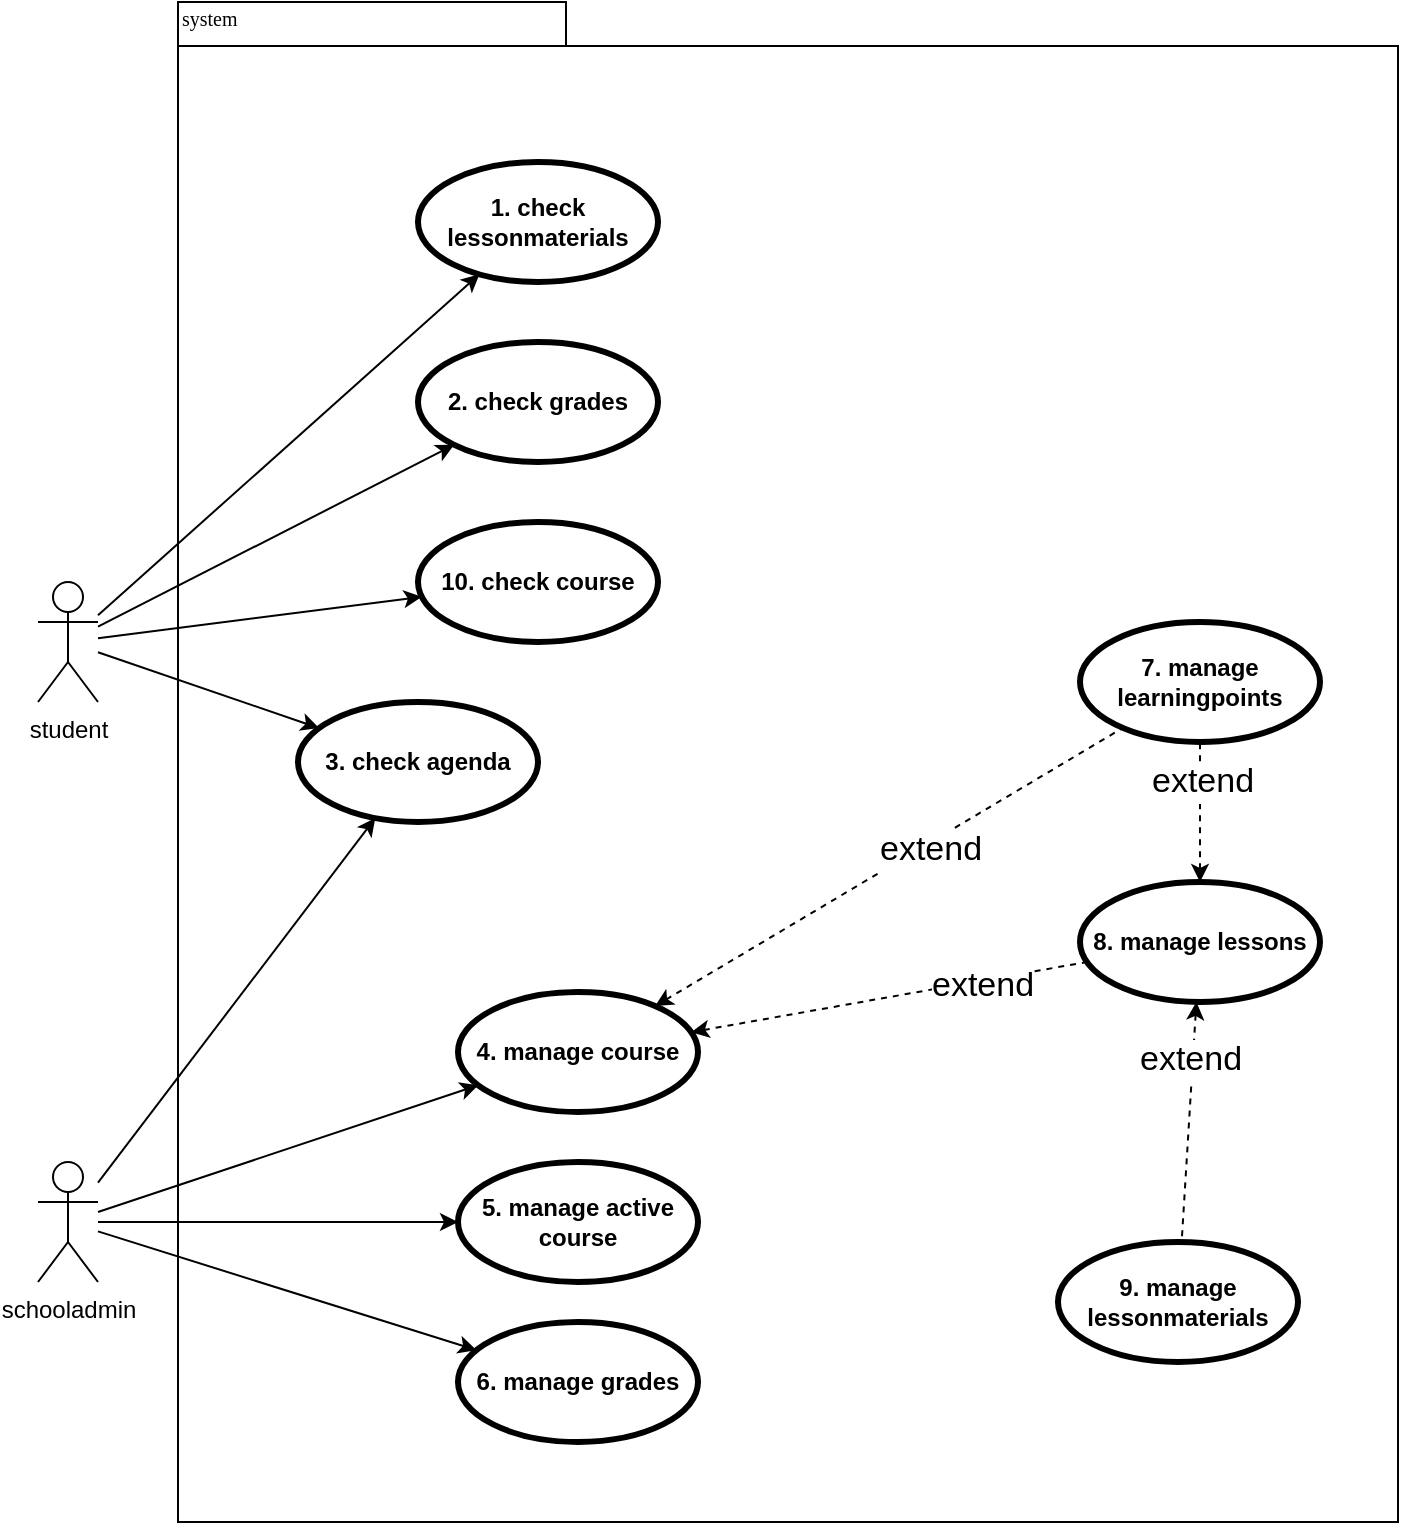 <mxfile version="15.4.0" type="device"><diagram name="Page-1" id="b5b7bab2-c9e2-2cf4-8b2a-24fd1a2a6d21"><mxGraphModel dx="1086" dy="821" grid="1" gridSize="10" guides="1" tooltips="1" connect="1" arrows="1" fold="1" page="1" pageScale="1" pageWidth="827" pageHeight="1169" background="none" math="0" shadow="0"><root><mxCell id="0"/><mxCell id="1" parent="0"/><mxCell id="6e0c8c40b5770093-72" value="" style="shape=folder;fontStyle=1;spacingTop=10;tabWidth=194;tabHeight=22;tabPosition=left;html=1;rounded=0;shadow=0;comic=0;labelBackgroundColor=none;strokeWidth=1;fillColor=none;fontFamily=Verdana;fontSize=10;align=center;" parent="1" vertex="1"><mxGeometry x="440" y="90" width="610" height="760" as="geometry"/></mxCell><mxCell id="6e0c8c40b5770093-73" value="system" style="text;html=1;align=left;verticalAlign=top;spacingTop=-4;fontSize=10;fontFamily=Verdana" parent="1" vertex="1"><mxGeometry x="440" y="90" width="130" height="20" as="geometry"/></mxCell><mxCell id="IXdXM9mMUdKJUAoANSnt-32" style="edgeStyle=none;rounded=0;orthogonalLoop=1;jettySize=auto;html=1;" parent="1" source="IXdXM9mMUdKJUAoANSnt-1" target="IXdXM9mMUdKJUAoANSnt-30" edge="1"><mxGeometry relative="1" as="geometry"/></mxCell><mxCell id="IXdXM9mMUdKJUAoANSnt-36" style="edgeStyle=none;rounded=0;orthogonalLoop=1;jettySize=auto;html=1;" parent="1" source="IXdXM9mMUdKJUAoANSnt-1" target="IXdXM9mMUdKJUAoANSnt-35" edge="1"><mxGeometry relative="1" as="geometry"/></mxCell><mxCell id="IXdXM9mMUdKJUAoANSnt-38" style="edgeStyle=none;rounded=0;orthogonalLoop=1;jettySize=auto;html=1;" parent="1" source="IXdXM9mMUdKJUAoANSnt-1" target="IXdXM9mMUdKJUAoANSnt-37" edge="1"><mxGeometry relative="1" as="geometry"/></mxCell><mxCell id="d1p7c71qemrEmn4PNuie-3" style="rounded=0;orthogonalLoop=1;jettySize=auto;html=1;" parent="1" source="IXdXM9mMUdKJUAoANSnt-1" target="d1p7c71qemrEmn4PNuie-1" edge="1"><mxGeometry relative="1" as="geometry"/></mxCell><mxCell id="IXdXM9mMUdKJUAoANSnt-1" value="student" style="shape=umlActor;html=1;verticalLabelPosition=bottom;verticalAlign=top;align=center;" parent="1" vertex="1"><mxGeometry x="370" y="380" width="30" height="60" as="geometry"/></mxCell><mxCell id="IXdXM9mMUdKJUAoANSnt-4" style="rounded=0;orthogonalLoop=1;jettySize=auto;html=1;" parent="1" source="IXdXM9mMUdKJUAoANSnt-2" target="IXdXM9mMUdKJUAoANSnt-3" edge="1"><mxGeometry relative="1" as="geometry"/></mxCell><mxCell id="IXdXM9mMUdKJUAoANSnt-19" style="edgeStyle=none;rounded=0;orthogonalLoop=1;jettySize=auto;html=1;" parent="1" source="IXdXM9mMUdKJUAoANSnt-2" target="IXdXM9mMUdKJUAoANSnt-18" edge="1"><mxGeometry relative="1" as="geometry"/></mxCell><mxCell id="IXdXM9mMUdKJUAoANSnt-31" style="edgeStyle=none;rounded=0;orthogonalLoop=1;jettySize=auto;html=1;" parent="1" source="IXdXM9mMUdKJUAoANSnt-2" target="IXdXM9mMUdKJUAoANSnt-30" edge="1"><mxGeometry relative="1" as="geometry"/></mxCell><mxCell id="IXdXM9mMUdKJUAoANSnt-34" style="edgeStyle=none;rounded=0;orthogonalLoop=1;jettySize=auto;html=1;" parent="1" source="IXdXM9mMUdKJUAoANSnt-2" target="IXdXM9mMUdKJUAoANSnt-33" edge="1"><mxGeometry relative="1" as="geometry"/></mxCell><mxCell id="IXdXM9mMUdKJUAoANSnt-2" value="schooladmin" style="shape=umlActor;html=1;verticalLabelPosition=bottom;verticalAlign=top;align=center;" parent="1" vertex="1"><mxGeometry x="370" y="670" width="30" height="60" as="geometry"/></mxCell><mxCell id="IXdXM9mMUdKJUAoANSnt-8" value="" style="edgeStyle=none;rounded=0;orthogonalLoop=1;jettySize=auto;html=1;dashed=1;startArrow=classic;startFill=1;endArrow=none;endFill=0;" parent="1" source="IXdXM9mMUdKJUAoANSnt-3" target="IXdXM9mMUdKJUAoANSnt-7" edge="1"><mxGeometry relative="1" as="geometry"/></mxCell><mxCell id="IXdXM9mMUdKJUAoANSnt-42" value="extend" style="edgeLabel;html=1;align=center;verticalAlign=middle;resizable=0;points=[];fontSize=17;" parent="IXdXM9mMUdKJUAoANSnt-8" vertex="1" connectable="0"><mxGeometry x="0.165" y="-2" relative="1" as="geometry"><mxPoint y="1" as="offset"/></mxGeometry></mxCell><mxCell id="IXdXM9mMUdKJUAoANSnt-10" value="" style="edgeStyle=none;rounded=0;orthogonalLoop=1;jettySize=auto;html=1;dashed=1;endArrow=none;endFill=0;startArrow=classic;startFill=1;" parent="1" source="IXdXM9mMUdKJUAoANSnt-3" target="IXdXM9mMUdKJUAoANSnt-9" edge="1"><mxGeometry relative="1" as="geometry"/></mxCell><mxCell id="IXdXM9mMUdKJUAoANSnt-51" value="extend" style="edgeLabel;html=1;align=center;verticalAlign=middle;resizable=0;points=[];fontSize=17;" parent="IXdXM9mMUdKJUAoANSnt-10" vertex="1" connectable="0"><mxGeometry x="0.467" y="-2" relative="1" as="geometry"><mxPoint as="offset"/></mxGeometry></mxCell><mxCell id="IXdXM9mMUdKJUAoANSnt-3" value="4. manage course" style="shape=ellipse;html=1;strokeWidth=3;fontStyle=1;whiteSpace=wrap;align=center;perimeter=ellipsePerimeter;" parent="1" vertex="1"><mxGeometry x="580" y="585" width="120" height="60" as="geometry"/></mxCell><mxCell id="IXdXM9mMUdKJUAoANSnt-7" value="7. manage learningpoints" style="shape=ellipse;html=1;strokeWidth=3;fontStyle=1;whiteSpace=wrap;align=center;perimeter=ellipsePerimeter;" parent="1" vertex="1"><mxGeometry x="891" y="400" width="120" height="60" as="geometry"/></mxCell><mxCell id="IXdXM9mMUdKJUAoANSnt-11" style="edgeStyle=none;rounded=0;orthogonalLoop=1;jettySize=auto;html=1;dashed=1;startArrow=classic;startFill=1;endArrow=none;endFill=0;" parent="1" source="IXdXM9mMUdKJUAoANSnt-9" target="IXdXM9mMUdKJUAoANSnt-7" edge="1"><mxGeometry relative="1" as="geometry"/></mxCell><mxCell id="IXdXM9mMUdKJUAoANSnt-44" value="extend" style="edgeLabel;html=1;align=center;verticalAlign=middle;resizable=0;points=[];fontSize=17;" parent="IXdXM9mMUdKJUAoANSnt-11" vertex="1" connectable="0"><mxGeometry x="0.429" y="-1" relative="1" as="geometry"><mxPoint as="offset"/></mxGeometry></mxCell><mxCell id="IXdXM9mMUdKJUAoANSnt-13" value="" style="edgeStyle=none;rounded=0;orthogonalLoop=1;jettySize=auto;html=1;dashed=1;startArrow=classic;startFill=1;endArrow=none;endFill=0;" parent="1" source="IXdXM9mMUdKJUAoANSnt-9" target="IXdXM9mMUdKJUAoANSnt-12" edge="1"><mxGeometry relative="1" as="geometry"/></mxCell><mxCell id="IXdXM9mMUdKJUAoANSnt-46" value="extend" style="edgeLabel;html=1;align=center;verticalAlign=middle;resizable=0;points=[];fontSize=17;" parent="IXdXM9mMUdKJUAoANSnt-13" vertex="1" connectable="0"><mxGeometry x="-0.518" y="-2" relative="1" as="geometry"><mxPoint as="offset"/></mxGeometry></mxCell><mxCell id="IXdXM9mMUdKJUAoANSnt-9" value="8. manage lessons" style="shape=ellipse;html=1;strokeWidth=3;fontStyle=1;whiteSpace=wrap;align=center;perimeter=ellipsePerimeter;" parent="1" vertex="1"><mxGeometry x="891" y="530" width="120" height="60" as="geometry"/></mxCell><mxCell id="IXdXM9mMUdKJUAoANSnt-12" value="9. manage lessonmaterials" style="shape=ellipse;html=1;strokeWidth=3;fontStyle=1;whiteSpace=wrap;align=center;perimeter=ellipsePerimeter;" parent="1" vertex="1"><mxGeometry x="880" y="710" width="120" height="60" as="geometry"/></mxCell><mxCell id="IXdXM9mMUdKJUAoANSnt-18" value="5. manage active course" style="shape=ellipse;html=1;strokeWidth=3;fontStyle=1;whiteSpace=wrap;align=center;perimeter=ellipsePerimeter;" parent="1" vertex="1"><mxGeometry x="580" y="670" width="120" height="60" as="geometry"/></mxCell><mxCell id="IXdXM9mMUdKJUAoANSnt-30" value="3. check agenda" style="shape=ellipse;html=1;strokeWidth=3;fontStyle=1;whiteSpace=wrap;align=center;perimeter=ellipsePerimeter;" parent="1" vertex="1"><mxGeometry x="500" y="440" width="120" height="60" as="geometry"/></mxCell><mxCell id="IXdXM9mMUdKJUAoANSnt-33" value="6. manage grades" style="shape=ellipse;html=1;strokeWidth=3;fontStyle=1;whiteSpace=wrap;align=center;perimeter=ellipsePerimeter;" parent="1" vertex="1"><mxGeometry x="580" y="750" width="120" height="60" as="geometry"/></mxCell><mxCell id="IXdXM9mMUdKJUAoANSnt-35" value="2. check grades" style="shape=ellipse;html=1;strokeWidth=3;fontStyle=1;whiteSpace=wrap;align=center;perimeter=ellipsePerimeter;" parent="1" vertex="1"><mxGeometry x="560" y="260" width="120" height="60" as="geometry"/></mxCell><mxCell id="IXdXM9mMUdKJUAoANSnt-37" value="1. check lessonmaterials" style="shape=ellipse;html=1;strokeWidth=3;fontStyle=1;whiteSpace=wrap;align=center;perimeter=ellipsePerimeter;" parent="1" vertex="1"><mxGeometry x="560" y="170" width="120" height="60" as="geometry"/></mxCell><mxCell id="d1p7c71qemrEmn4PNuie-1" value="10. check course" style="shape=ellipse;html=1;strokeWidth=3;fontStyle=1;whiteSpace=wrap;align=center;perimeter=ellipsePerimeter;" parent="1" vertex="1"><mxGeometry x="560" y="350" width="120" height="60" as="geometry"/></mxCell></root></mxGraphModel></diagram></mxfile>